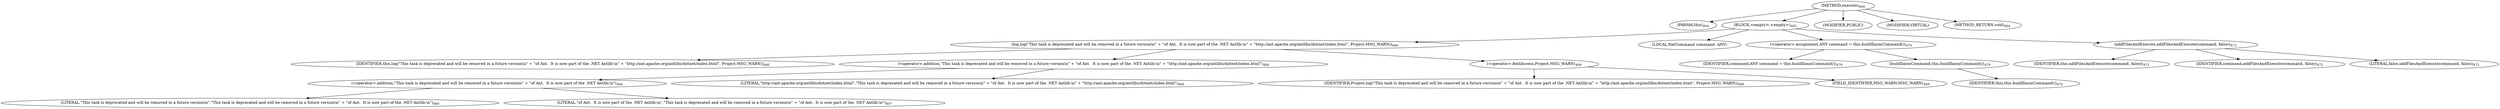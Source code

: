 digraph "execute" {  
"570" [label = <(METHOD,execute)<SUB>464</SUB>> ]
"21" [label = <(PARAM,this)<SUB>464</SUB>> ]
"571" [label = <(BLOCK,&lt;empty&gt;,&lt;empty&gt;)<SUB>465</SUB>> ]
"572" [label = <(log,log(&quot;This task is deprecated and will be removed in a future version\n&quot; + &quot;of Ant.  It is now part of the .NET Antlib:\n&quot; + &quot;http://ant.apache.org/antlibs/dotnet/index.html&quot;, Project.MSG_WARN))<SUB>466</SUB>> ]
"20" [label = <(IDENTIFIER,this,log(&quot;This task is deprecated and will be removed in a future version\n&quot; + &quot;of Ant.  It is now part of the .NET Antlib:\n&quot; + &quot;http://ant.apache.org/antlibs/dotnet/index.html&quot;, Project.MSG_WARN))<SUB>466</SUB>> ]
"573" [label = <(&lt;operator&gt;.addition,&quot;This task is deprecated and will be removed in a future version\n&quot; + &quot;of Ant.  It is now part of the .NET Antlib:\n&quot; + &quot;http://ant.apache.org/antlibs/dotnet/index.html&quot;)<SUB>466</SUB>> ]
"574" [label = <(&lt;operator&gt;.addition,&quot;This task is deprecated and will be removed in a future version\n&quot; + &quot;of Ant.  It is now part of the .NET Antlib:\n&quot;)<SUB>466</SUB>> ]
"575" [label = <(LITERAL,&quot;This task is deprecated and will be removed in a future version\n&quot;,&quot;This task is deprecated and will be removed in a future version\n&quot; + &quot;of Ant.  It is now part of the .NET Antlib:\n&quot;)<SUB>466</SUB>> ]
"576" [label = <(LITERAL,&quot;of Ant.  It is now part of the .NET Antlib:\n&quot;,&quot;This task is deprecated and will be removed in a future version\n&quot; + &quot;of Ant.  It is now part of the .NET Antlib:\n&quot;)<SUB>467</SUB>> ]
"577" [label = <(LITERAL,&quot;http://ant.apache.org/antlibs/dotnet/index.html&quot;,&quot;This task is deprecated and will be removed in a future version\n&quot; + &quot;of Ant.  It is now part of the .NET Antlib:\n&quot; + &quot;http://ant.apache.org/antlibs/dotnet/index.html&quot;)<SUB>468</SUB>> ]
"578" [label = <(&lt;operator&gt;.fieldAccess,Project.MSG_WARN)<SUB>469</SUB>> ]
"579" [label = <(IDENTIFIER,Project,log(&quot;This task is deprecated and will be removed in a future version\n&quot; + &quot;of Ant.  It is now part of the .NET Antlib:\n&quot; + &quot;http://ant.apache.org/antlibs/dotnet/index.html&quot;, Project.MSG_WARN))<SUB>469</SUB>> ]
"580" [label = <(FIELD_IDENTIFIER,MSG_WARN,MSG_WARN)<SUB>469</SUB>> ]
"581" [label = <(LOCAL,NetCommand command: ANY)> ]
"582" [label = <(&lt;operator&gt;.assignment,ANY command = this.buildIlasmCommand())<SUB>470</SUB>> ]
"583" [label = <(IDENTIFIER,command,ANY command = this.buildIlasmCommand())<SUB>470</SUB>> ]
"584" [label = <(buildIlasmCommand,this.buildIlasmCommand())<SUB>470</SUB>> ]
"22" [label = <(IDENTIFIER,this,this.buildIlasmCommand())<SUB>470</SUB>> ]
"585" [label = <(addFilesAndExecute,addFilesAndExecute(command, false))<SUB>472</SUB>> ]
"23" [label = <(IDENTIFIER,this,addFilesAndExecute(command, false))<SUB>472</SUB>> ]
"586" [label = <(IDENTIFIER,command,addFilesAndExecute(command, false))<SUB>472</SUB>> ]
"587" [label = <(LITERAL,false,addFilesAndExecute(command, false))<SUB>472</SUB>> ]
"588" [label = <(MODIFIER,PUBLIC)> ]
"589" [label = <(MODIFIER,VIRTUAL)> ]
"590" [label = <(METHOD_RETURN,void)<SUB>464</SUB>> ]
  "570" -> "21" 
  "570" -> "571" 
  "570" -> "588" 
  "570" -> "589" 
  "570" -> "590" 
  "571" -> "572" 
  "571" -> "581" 
  "571" -> "582" 
  "571" -> "585" 
  "572" -> "20" 
  "572" -> "573" 
  "572" -> "578" 
  "573" -> "574" 
  "573" -> "577" 
  "574" -> "575" 
  "574" -> "576" 
  "578" -> "579" 
  "578" -> "580" 
  "582" -> "583" 
  "582" -> "584" 
  "584" -> "22" 
  "585" -> "23" 
  "585" -> "586" 
  "585" -> "587" 
}
